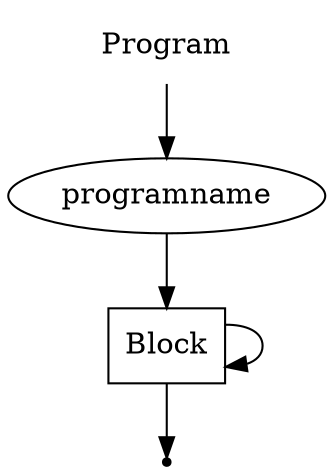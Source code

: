 digraph Program {
  start [label="Program" shape=plaintext];
  A [label="programname" shape=oval];
  B [label="Block" shape=box];
  end [label="" shape=point];

  start -> A;
  A -> B;
  B -> B;
  B -> end;
}